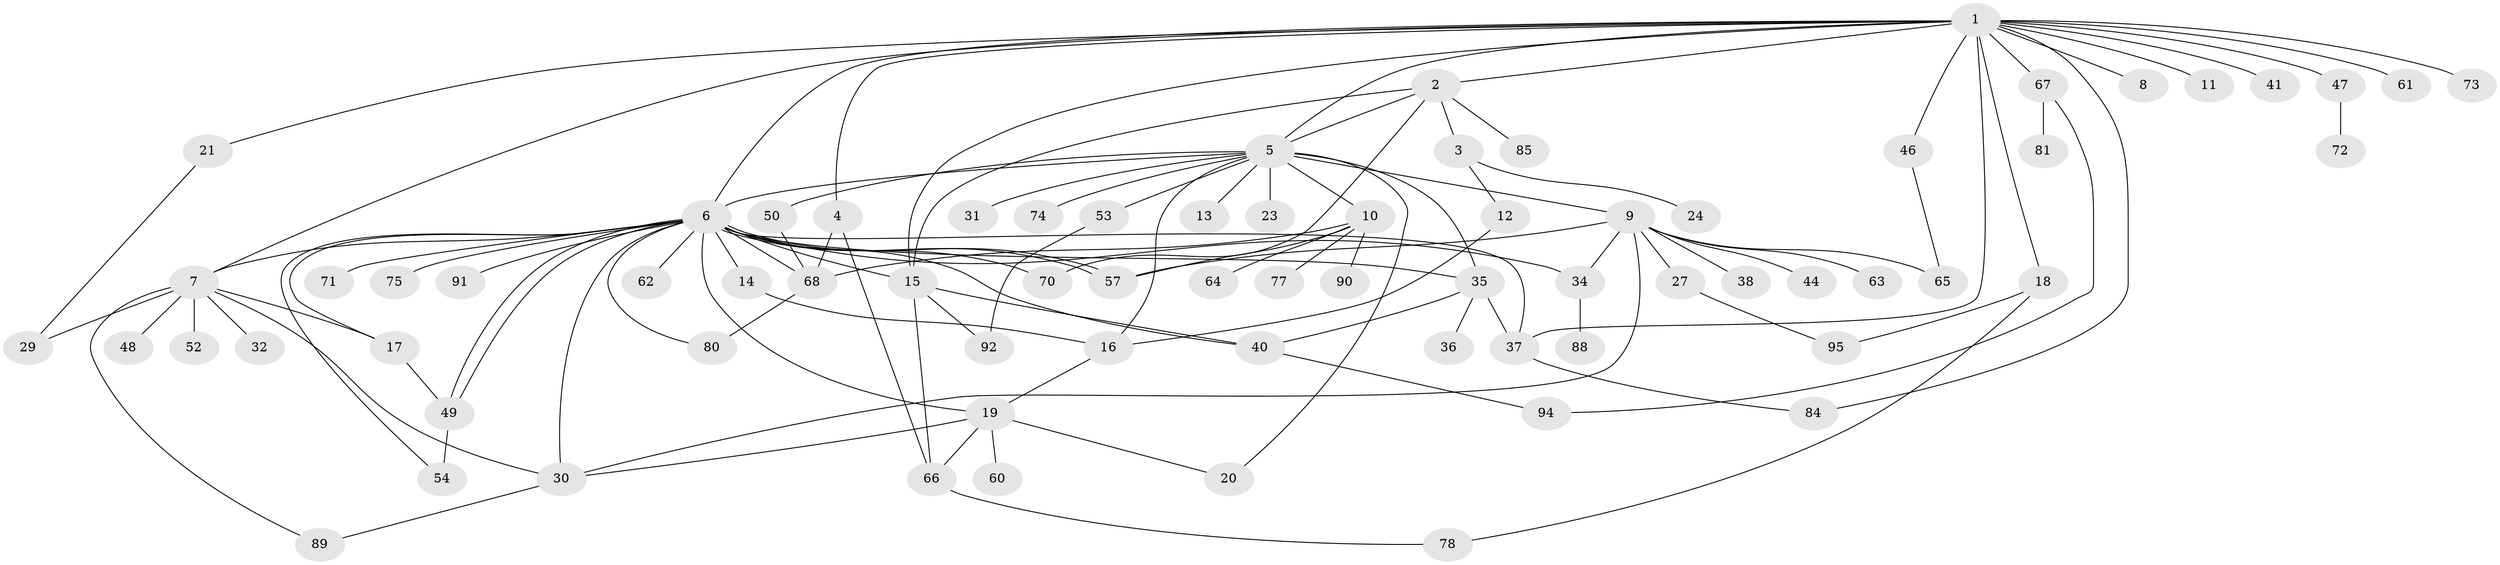 // Generated by graph-tools (version 1.1) at 2025/23/03/03/25 07:23:52]
// undirected, 73 vertices, 112 edges
graph export_dot {
graph [start="1"]
  node [color=gray90,style=filled];
  1 [super="+86"];
  2 [super="+87"];
  3;
  4;
  5 [super="+22"];
  6 [super="+33"];
  7 [super="+26"];
  8;
  9 [super="+45"];
  10 [super="+43"];
  11;
  12 [super="+42"];
  13;
  14;
  15 [super="+25"];
  16 [super="+58"];
  17 [super="+55"];
  18 [super="+56"];
  19 [super="+28"];
  20 [super="+59"];
  21 [super="+39"];
  23;
  24;
  27;
  29;
  30;
  31;
  32;
  34 [super="+51"];
  35 [super="+76"];
  36;
  37 [super="+83"];
  38;
  40;
  41;
  44;
  46;
  47;
  48;
  49 [super="+79"];
  50;
  52;
  53;
  54;
  57;
  60;
  61;
  62;
  63;
  64;
  65;
  66 [super="+69"];
  67 [super="+82"];
  68;
  70;
  71;
  72;
  73;
  74;
  75;
  77;
  78;
  80;
  81;
  84;
  85;
  88;
  89 [super="+96"];
  90;
  91;
  92 [super="+93"];
  94;
  95;
  1 -- 2;
  1 -- 4;
  1 -- 5;
  1 -- 6;
  1 -- 7;
  1 -- 8;
  1 -- 11;
  1 -- 15;
  1 -- 18;
  1 -- 21;
  1 -- 37;
  1 -- 41;
  1 -- 46;
  1 -- 47;
  1 -- 61;
  1 -- 67;
  1 -- 73;
  1 -- 84;
  2 -- 3;
  2 -- 5;
  2 -- 15;
  2 -- 70;
  2 -- 85;
  3 -- 12;
  3 -- 24;
  4 -- 68;
  4 -- 66;
  5 -- 9 [weight=2];
  5 -- 10;
  5 -- 13;
  5 -- 16;
  5 -- 20;
  5 -- 23;
  5 -- 31;
  5 -- 50;
  5 -- 53;
  5 -- 74;
  5 -- 35;
  5 -- 6;
  6 -- 7;
  6 -- 14;
  6 -- 17;
  6 -- 30;
  6 -- 34;
  6 -- 35;
  6 -- 40;
  6 -- 49;
  6 -- 49;
  6 -- 54;
  6 -- 57;
  6 -- 57;
  6 -- 62;
  6 -- 68;
  6 -- 71;
  6 -- 75;
  6 -- 80;
  6 -- 91;
  6 -- 19;
  6 -- 37;
  6 -- 70;
  6 -- 15 [weight=2];
  7 -- 29;
  7 -- 30;
  7 -- 32;
  7 -- 52;
  7 -- 89;
  7 -- 48;
  7 -- 17;
  9 -- 27;
  9 -- 30;
  9 -- 34;
  9 -- 38;
  9 -- 44;
  9 -- 57;
  9 -- 63;
  9 -- 65;
  10 -- 57;
  10 -- 64;
  10 -- 68;
  10 -- 77;
  10 -- 90 [weight=2];
  12 -- 16;
  14 -- 16;
  15 -- 40;
  15 -- 66;
  15 -- 92;
  16 -- 19;
  17 -- 49;
  18 -- 78;
  18 -- 95;
  19 -- 20;
  19 -- 30;
  19 -- 60;
  19 -- 66;
  21 -- 29;
  27 -- 95;
  30 -- 89;
  34 -- 88;
  35 -- 36;
  35 -- 40;
  35 -- 37;
  37 -- 84;
  40 -- 94;
  46 -- 65;
  47 -- 72;
  49 -- 54;
  50 -- 68;
  53 -- 92;
  66 -- 78;
  67 -- 81;
  67 -- 94;
  68 -- 80;
}
